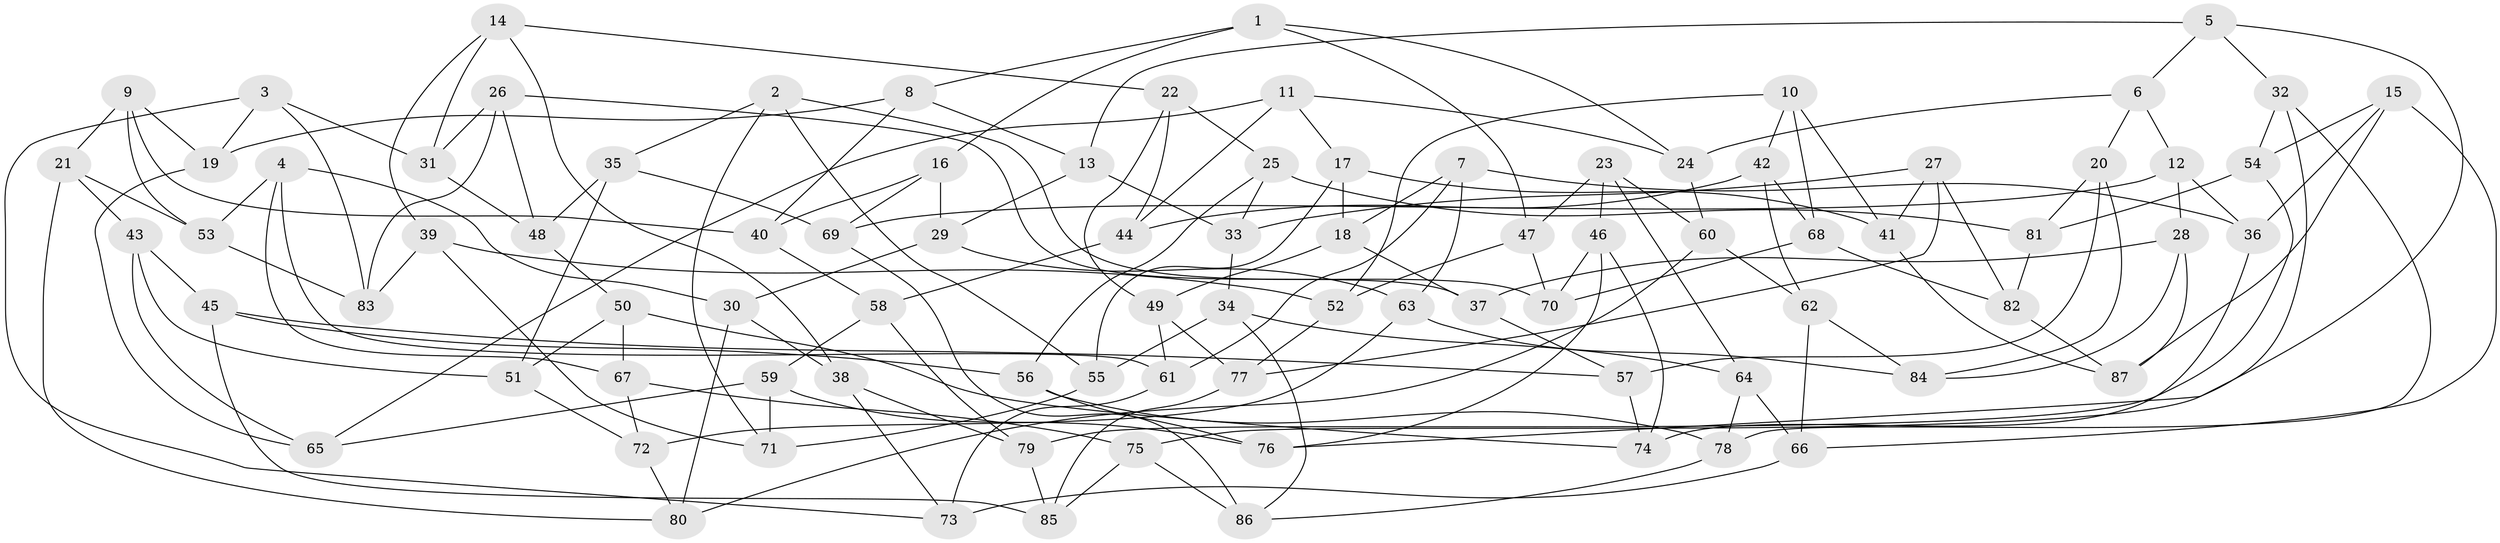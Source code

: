 // Generated by graph-tools (version 1.1) at 2025/50/03/09/25 03:50:49]
// undirected, 87 vertices, 174 edges
graph export_dot {
graph [start="1"]
  node [color=gray90,style=filled];
  1;
  2;
  3;
  4;
  5;
  6;
  7;
  8;
  9;
  10;
  11;
  12;
  13;
  14;
  15;
  16;
  17;
  18;
  19;
  20;
  21;
  22;
  23;
  24;
  25;
  26;
  27;
  28;
  29;
  30;
  31;
  32;
  33;
  34;
  35;
  36;
  37;
  38;
  39;
  40;
  41;
  42;
  43;
  44;
  45;
  46;
  47;
  48;
  49;
  50;
  51;
  52;
  53;
  54;
  55;
  56;
  57;
  58;
  59;
  60;
  61;
  62;
  63;
  64;
  65;
  66;
  67;
  68;
  69;
  70;
  71;
  72;
  73;
  74;
  75;
  76;
  77;
  78;
  79;
  80;
  81;
  82;
  83;
  84;
  85;
  86;
  87;
  1 -- 16;
  1 -- 8;
  1 -- 24;
  1 -- 47;
  2 -- 71;
  2 -- 35;
  2 -- 55;
  2 -- 70;
  3 -- 31;
  3 -- 19;
  3 -- 73;
  3 -- 83;
  4 -- 67;
  4 -- 61;
  4 -- 53;
  4 -- 30;
  5 -- 6;
  5 -- 32;
  5 -- 75;
  5 -- 13;
  6 -- 24;
  6 -- 20;
  6 -- 12;
  7 -- 36;
  7 -- 61;
  7 -- 18;
  7 -- 63;
  8 -- 13;
  8 -- 19;
  8 -- 40;
  9 -- 19;
  9 -- 53;
  9 -- 40;
  9 -- 21;
  10 -- 42;
  10 -- 41;
  10 -- 68;
  10 -- 52;
  11 -- 24;
  11 -- 44;
  11 -- 65;
  11 -- 17;
  12 -- 36;
  12 -- 69;
  12 -- 28;
  13 -- 33;
  13 -- 29;
  14 -- 38;
  14 -- 22;
  14 -- 31;
  14 -- 39;
  15 -- 54;
  15 -- 36;
  15 -- 66;
  15 -- 87;
  16 -- 69;
  16 -- 40;
  16 -- 29;
  17 -- 55;
  17 -- 18;
  17 -- 41;
  18 -- 49;
  18 -- 37;
  19 -- 65;
  20 -- 81;
  20 -- 57;
  20 -- 84;
  21 -- 80;
  21 -- 53;
  21 -- 43;
  22 -- 49;
  22 -- 44;
  22 -- 25;
  23 -- 46;
  23 -- 60;
  23 -- 64;
  23 -- 47;
  24 -- 60;
  25 -- 33;
  25 -- 81;
  25 -- 56;
  26 -- 37;
  26 -- 83;
  26 -- 31;
  26 -- 48;
  27 -- 41;
  27 -- 77;
  27 -- 82;
  27 -- 33;
  28 -- 84;
  28 -- 87;
  28 -- 37;
  29 -- 63;
  29 -- 30;
  30 -- 38;
  30 -- 80;
  31 -- 48;
  32 -- 78;
  32 -- 76;
  32 -- 54;
  33 -- 34;
  34 -- 64;
  34 -- 86;
  34 -- 55;
  35 -- 51;
  35 -- 69;
  35 -- 48;
  36 -- 74;
  37 -- 57;
  38 -- 73;
  38 -- 79;
  39 -- 83;
  39 -- 71;
  39 -- 52;
  40 -- 58;
  41 -- 87;
  42 -- 44;
  42 -- 68;
  42 -- 62;
  43 -- 65;
  43 -- 51;
  43 -- 45;
  44 -- 58;
  45 -- 85;
  45 -- 56;
  45 -- 57;
  46 -- 74;
  46 -- 70;
  46 -- 76;
  47 -- 70;
  47 -- 52;
  48 -- 50;
  49 -- 61;
  49 -- 77;
  50 -- 74;
  50 -- 67;
  50 -- 51;
  51 -- 72;
  52 -- 77;
  53 -- 83;
  54 -- 79;
  54 -- 81;
  55 -- 71;
  56 -- 78;
  56 -- 76;
  57 -- 74;
  58 -- 59;
  58 -- 79;
  59 -- 76;
  59 -- 71;
  59 -- 65;
  60 -- 80;
  60 -- 62;
  61 -- 73;
  62 -- 84;
  62 -- 66;
  63 -- 72;
  63 -- 84;
  64 -- 66;
  64 -- 78;
  66 -- 73;
  67 -- 75;
  67 -- 72;
  68 -- 82;
  68 -- 70;
  69 -- 86;
  72 -- 80;
  75 -- 85;
  75 -- 86;
  77 -- 85;
  78 -- 86;
  79 -- 85;
  81 -- 82;
  82 -- 87;
}
